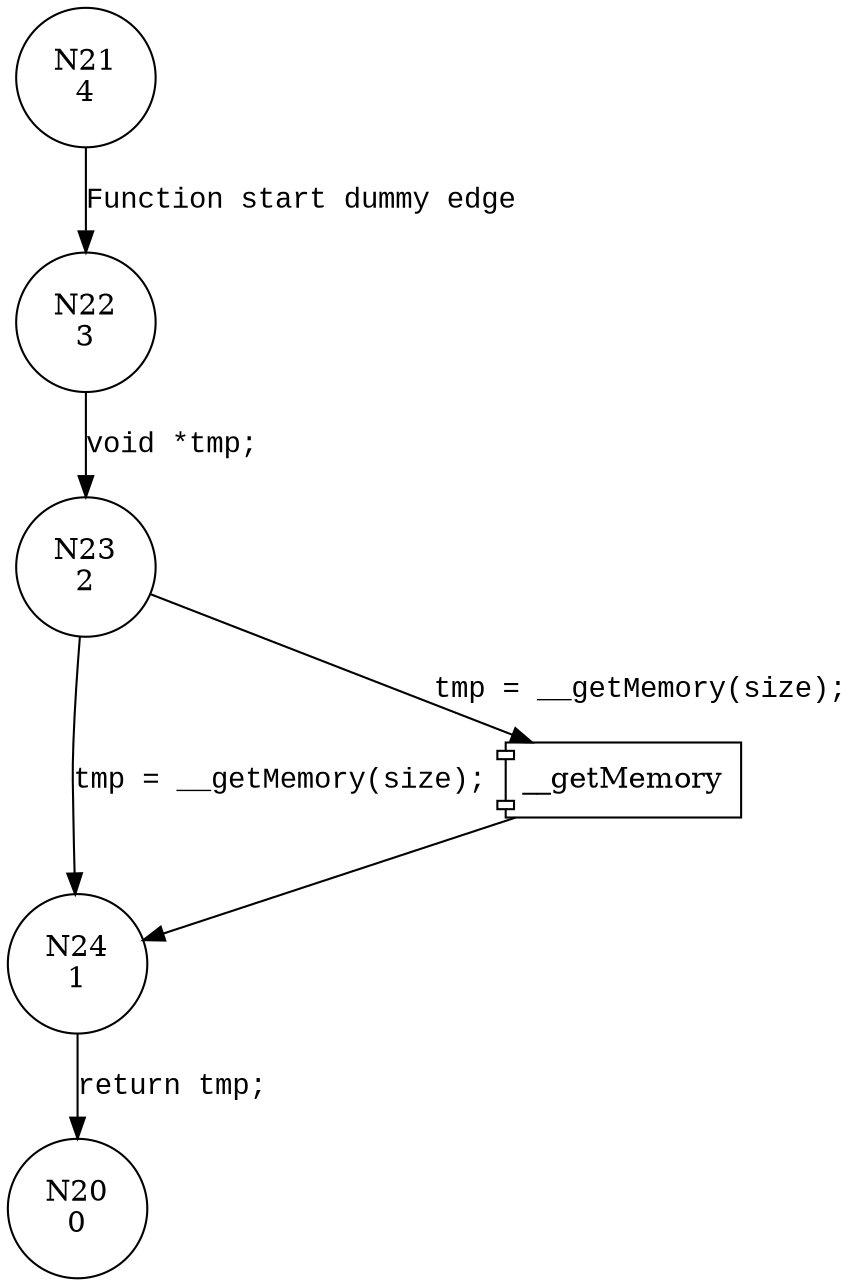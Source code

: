 digraph my_malloc {
21 [shape="circle" label="N21\n4"]
22 [shape="circle" label="N22\n3"]
23 [shape="circle" label="N23\n2"]
24 [shape="circle" label="N24\n1"]
20 [shape="circle" label="N20\n0"]
21 -> 22 [label="Function start dummy edge" fontname="Courier New"]
100001 [shape="component" label="__getMemory"]
23 -> 100001 [label="tmp = __getMemory(size);" fontname="Courier New"]
100001 -> 24 [label="" fontname="Courier New"]
23 -> 24 [label="tmp = __getMemory(size);" fontname="Courier New"]
24 -> 20 [label="return tmp;" fontname="Courier New"]
22 -> 23 [label="void *tmp;" fontname="Courier New"]
}